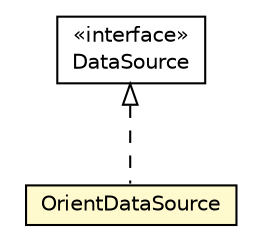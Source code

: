 #!/usr/local/bin/dot
#
# Class diagram 
# Generated by UMLGraph version R5_6-24-gf6e263 (http://www.umlgraph.org/)
#

digraph G {
	edge [fontname="Helvetica",fontsize=10,labelfontname="Helvetica",labelfontsize=10];
	node [fontname="Helvetica",fontsize=10,shape=plaintext];
	nodesep=0.25;
	ranksep=0.5;
	// com.orientechnologies.orient.jdbc.OrientDataSource
	c4432078 [label=<<table title="com.orientechnologies.orient.jdbc.OrientDataSource" border="0" cellborder="1" cellspacing="0" cellpadding="2" port="p" bgcolor="lemonChiffon" href="./OrientDataSource.html">
		<tr><td><table border="0" cellspacing="0" cellpadding="1">
<tr><td align="center" balign="center"> OrientDataSource </td></tr>
		</table></td></tr>
		</table>>, URL="./OrientDataSource.html", fontname="Helvetica", fontcolor="black", fontsize=10.0];
	//com.orientechnologies.orient.jdbc.OrientDataSource implements javax.sql.DataSource
	c4432153:p -> c4432078:p [dir=back,arrowtail=empty,style=dashed];
	// javax.sql.DataSource
	c4432153 [label=<<table title="javax.sql.DataSource" border="0" cellborder="1" cellspacing="0" cellpadding="2" port="p" href="http://java.sun.com/j2se/1.4.2/docs/api/javax/sql/DataSource.html">
		<tr><td><table border="0" cellspacing="0" cellpadding="1">
<tr><td align="center" balign="center"> &#171;interface&#187; </td></tr>
<tr><td align="center" balign="center"> DataSource </td></tr>
		</table></td></tr>
		</table>>, URL="http://java.sun.com/j2se/1.4.2/docs/api/javax/sql/DataSource.html", fontname="Helvetica", fontcolor="black", fontsize=10.0];
}

